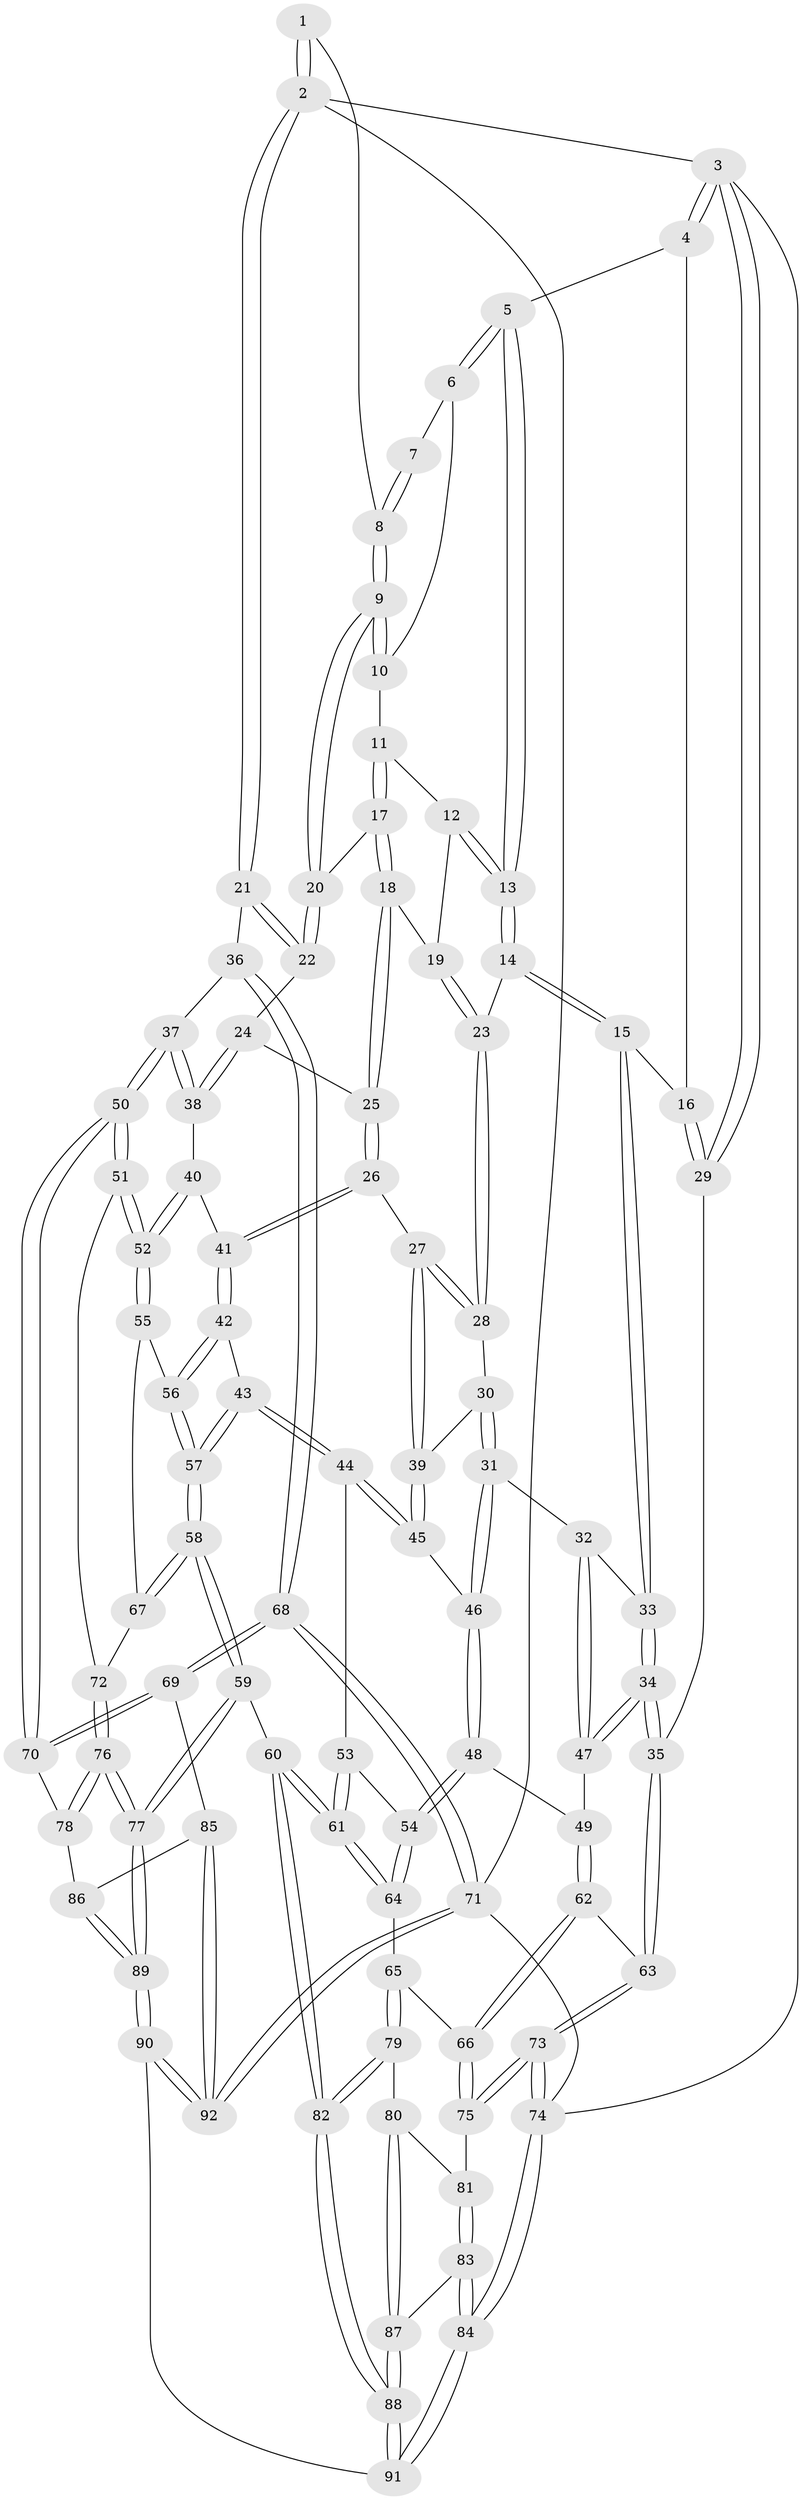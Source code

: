 // Generated by graph-tools (version 1.1) at 2025/03/03/09/25 03:03:17]
// undirected, 92 vertices, 227 edges
graph export_dot {
graph [start="1"]
  node [color=gray90,style=filled];
  1 [pos="+0.9426783857466+0"];
  2 [pos="+1+0"];
  3 [pos="+0+0"];
  4 [pos="+0.07224552663859136+0"];
  5 [pos="+0.43008555886482597+0"];
  6 [pos="+0.5658630898465734+0"];
  7 [pos="+0.6405402923071127+0"];
  8 [pos="+0.8076360721131182+0.12447671760921092"];
  9 [pos="+0.8069885181871339+0.13189791404154802"];
  10 [pos="+0.5705918998125821+0"];
  11 [pos="+0.6431196831163246+0.1024414203757457"];
  12 [pos="+0.6070481217279283+0.11623468503893938"];
  13 [pos="+0.36564703993230285+0.10740388380524445"];
  14 [pos="+0.3468080109343844+0.1492371120446562"];
  15 [pos="+0.28503273692975917+0.18057530120546503"];
  16 [pos="+0.1525543928597448+0.15965786297908993"];
  17 [pos="+0.7019895405273378+0.15191197174816778"];
  18 [pos="+0.6471686663068397+0.24177566379792062"];
  19 [pos="+0.5301523759786219+0.21158642423495122"];
  20 [pos="+0.8070050210859375+0.14815802425238098"];
  21 [pos="+1+0.24109273798962705"];
  22 [pos="+0.8825328886222131+0.2036101167577158"];
  23 [pos="+0.44609384529117163+0.23018007972790439"];
  24 [pos="+0.7975919636636152+0.31381732864217854"];
  25 [pos="+0.6429369189418539+0.3256170402951074"];
  26 [pos="+0.6077663679123715+0.3795006929397548"];
  27 [pos="+0.5626990121987242+0.37603431527152836"];
  28 [pos="+0.45876552402891313+0.2588563977240489"];
  29 [pos="+0+0.29187289776366826"];
  30 [pos="+0.41330094574592635+0.36529236313877594"];
  31 [pos="+0.32323241236078726+0.4283209235942443"];
  32 [pos="+0.31446774081821205+0.4199757162662603"];
  33 [pos="+0.2758771130248797+0.33663363147753056"];
  34 [pos="+0+0.4717739290905929"];
  35 [pos="+0+0.46217702750911394"];
  36 [pos="+1+0.39489540296928427"];
  37 [pos="+0.8990986055453344+0.5066712839961809"];
  38 [pos="+0.7921920756869975+0.45809945551153985"];
  39 [pos="+0.5009859661343893+0.42723907236112846"];
  40 [pos="+0.7224692686403053+0.4726159450377546"];
  41 [pos="+0.6702839190666483+0.4732394800261532"];
  42 [pos="+0.6484607696229994+0.5197456163525753"];
  43 [pos="+0.49112538602409483+0.5618405405824477"];
  44 [pos="+0.4889351593289688+0.5604289104479385"];
  45 [pos="+0.45170831676777107+0.4931504453066714"];
  46 [pos="+0.34804517231715776+0.4753560817613714"];
  47 [pos="+0.10327573673376052+0.5144390872225986"];
  48 [pos="+0.2924639000748903+0.587256044118947"];
  49 [pos="+0.20445040780640397+0.583996652983909"];
  50 [pos="+0.8372448312933742+0.6876292210914947"];
  51 [pos="+0.7862948390845415+0.6741318792672784"];
  52 [pos="+0.7862838563113315+0.6741238435660964"];
  53 [pos="+0.44135256157833525+0.596413447159886"];
  54 [pos="+0.30471004142192676+0.6075531836182522"];
  55 [pos="+0.6676261596812787+0.6168276342972864"];
  56 [pos="+0.6586790229631279+0.6060782588182674"];
  57 [pos="+0.5318971004700063+0.6651736253961223"];
  58 [pos="+0.52455620409296+0.7061678784145217"];
  59 [pos="+0.4697077919822542+0.8039093810308708"];
  60 [pos="+0.3975066685583741+0.8152130790018777"];
  61 [pos="+0.369429018506212+0.7703516633800657"];
  62 [pos="+0.16946940307052608+0.7166073670000862"];
  63 [pos="+0+0.46299286794094585"];
  64 [pos="+0.34371224263550676+0.742150806643531"];
  65 [pos="+0.17304578997176806+0.7256049455196222"];
  66 [pos="+0.17065444919369813+0.7239510489534187"];
  67 [pos="+0.639578638580151+0.706681405798908"];
  68 [pos="+1+0.8214581393719131"];
  69 [pos="+0.984201657616172+0.7800704192600479"];
  70 [pos="+0.8660825622667968+0.7404927319948604"];
  71 [pos="+1+1"];
  72 [pos="+0.6683554714972946+0.7472875066002013"];
  73 [pos="+0+0.6533662496142454"];
  74 [pos="+0+1"];
  75 [pos="+0.05078759458907352+0.781190981993429"];
  76 [pos="+0.6392064914532873+0.8706083763025537"];
  77 [pos="+0.6249032975996504+0.8847059059053249"];
  78 [pos="+0.8172635030499564+0.8019833276104139"];
  79 [pos="+0.1933700910935914+0.8568145493248818"];
  80 [pos="+0.1757503096850759+0.8701077184830401"];
  81 [pos="+0.06705453236284627+0.8149430250607507"];
  82 [pos="+0.3835246192654728+0.8376731679791857"];
  83 [pos="+0.024338064584074164+1"];
  84 [pos="+0+1"];
  85 [pos="+0.8634131978641137+0.9551206873409646"];
  86 [pos="+0.8266983892435251+0.9213903945498759"];
  87 [pos="+0.17162624963651232+0.8876944179959898"];
  88 [pos="+0.3286983105110601+1"];
  89 [pos="+0.6479013471265775+0.9815865030939034"];
  90 [pos="+0.6363721580348831+1"];
  91 [pos="+0.32817416708644825+1"];
  92 [pos="+1+1"];
  1 -- 2;
  1 -- 2;
  1 -- 8;
  2 -- 3;
  2 -- 21;
  2 -- 21;
  2 -- 71;
  3 -- 4;
  3 -- 4;
  3 -- 29;
  3 -- 29;
  3 -- 74;
  4 -- 5;
  4 -- 16;
  5 -- 6;
  5 -- 6;
  5 -- 13;
  5 -- 13;
  6 -- 7;
  6 -- 10;
  7 -- 8;
  7 -- 8;
  8 -- 9;
  8 -- 9;
  9 -- 10;
  9 -- 10;
  9 -- 20;
  9 -- 20;
  10 -- 11;
  11 -- 12;
  11 -- 17;
  11 -- 17;
  12 -- 13;
  12 -- 13;
  12 -- 19;
  13 -- 14;
  13 -- 14;
  14 -- 15;
  14 -- 15;
  14 -- 23;
  15 -- 16;
  15 -- 33;
  15 -- 33;
  16 -- 29;
  16 -- 29;
  17 -- 18;
  17 -- 18;
  17 -- 20;
  18 -- 19;
  18 -- 25;
  18 -- 25;
  19 -- 23;
  19 -- 23;
  20 -- 22;
  20 -- 22;
  21 -- 22;
  21 -- 22;
  21 -- 36;
  22 -- 24;
  23 -- 28;
  23 -- 28;
  24 -- 25;
  24 -- 38;
  24 -- 38;
  25 -- 26;
  25 -- 26;
  26 -- 27;
  26 -- 41;
  26 -- 41;
  27 -- 28;
  27 -- 28;
  27 -- 39;
  27 -- 39;
  28 -- 30;
  29 -- 35;
  30 -- 31;
  30 -- 31;
  30 -- 39;
  31 -- 32;
  31 -- 46;
  31 -- 46;
  32 -- 33;
  32 -- 47;
  32 -- 47;
  33 -- 34;
  33 -- 34;
  34 -- 35;
  34 -- 35;
  34 -- 47;
  34 -- 47;
  35 -- 63;
  35 -- 63;
  36 -- 37;
  36 -- 68;
  36 -- 68;
  37 -- 38;
  37 -- 38;
  37 -- 50;
  37 -- 50;
  38 -- 40;
  39 -- 45;
  39 -- 45;
  40 -- 41;
  40 -- 52;
  40 -- 52;
  41 -- 42;
  41 -- 42;
  42 -- 43;
  42 -- 56;
  42 -- 56;
  43 -- 44;
  43 -- 44;
  43 -- 57;
  43 -- 57;
  44 -- 45;
  44 -- 45;
  44 -- 53;
  45 -- 46;
  46 -- 48;
  46 -- 48;
  47 -- 49;
  48 -- 49;
  48 -- 54;
  48 -- 54;
  49 -- 62;
  49 -- 62;
  50 -- 51;
  50 -- 51;
  50 -- 70;
  50 -- 70;
  51 -- 52;
  51 -- 52;
  51 -- 72;
  52 -- 55;
  52 -- 55;
  53 -- 54;
  53 -- 61;
  53 -- 61;
  54 -- 64;
  54 -- 64;
  55 -- 56;
  55 -- 67;
  56 -- 57;
  56 -- 57;
  57 -- 58;
  57 -- 58;
  58 -- 59;
  58 -- 59;
  58 -- 67;
  58 -- 67;
  59 -- 60;
  59 -- 77;
  59 -- 77;
  60 -- 61;
  60 -- 61;
  60 -- 82;
  60 -- 82;
  61 -- 64;
  61 -- 64;
  62 -- 63;
  62 -- 66;
  62 -- 66;
  63 -- 73;
  63 -- 73;
  64 -- 65;
  65 -- 66;
  65 -- 79;
  65 -- 79;
  66 -- 75;
  66 -- 75;
  67 -- 72;
  68 -- 69;
  68 -- 69;
  68 -- 71;
  68 -- 71;
  69 -- 70;
  69 -- 70;
  69 -- 85;
  70 -- 78;
  71 -- 92;
  71 -- 92;
  71 -- 74;
  72 -- 76;
  72 -- 76;
  73 -- 74;
  73 -- 74;
  73 -- 75;
  73 -- 75;
  74 -- 84;
  74 -- 84;
  75 -- 81;
  76 -- 77;
  76 -- 77;
  76 -- 78;
  76 -- 78;
  77 -- 89;
  77 -- 89;
  78 -- 86;
  79 -- 80;
  79 -- 82;
  79 -- 82;
  80 -- 81;
  80 -- 87;
  80 -- 87;
  81 -- 83;
  81 -- 83;
  82 -- 88;
  82 -- 88;
  83 -- 84;
  83 -- 84;
  83 -- 87;
  84 -- 91;
  84 -- 91;
  85 -- 86;
  85 -- 92;
  85 -- 92;
  86 -- 89;
  86 -- 89;
  87 -- 88;
  87 -- 88;
  88 -- 91;
  88 -- 91;
  89 -- 90;
  89 -- 90;
  90 -- 91;
  90 -- 92;
  90 -- 92;
}
